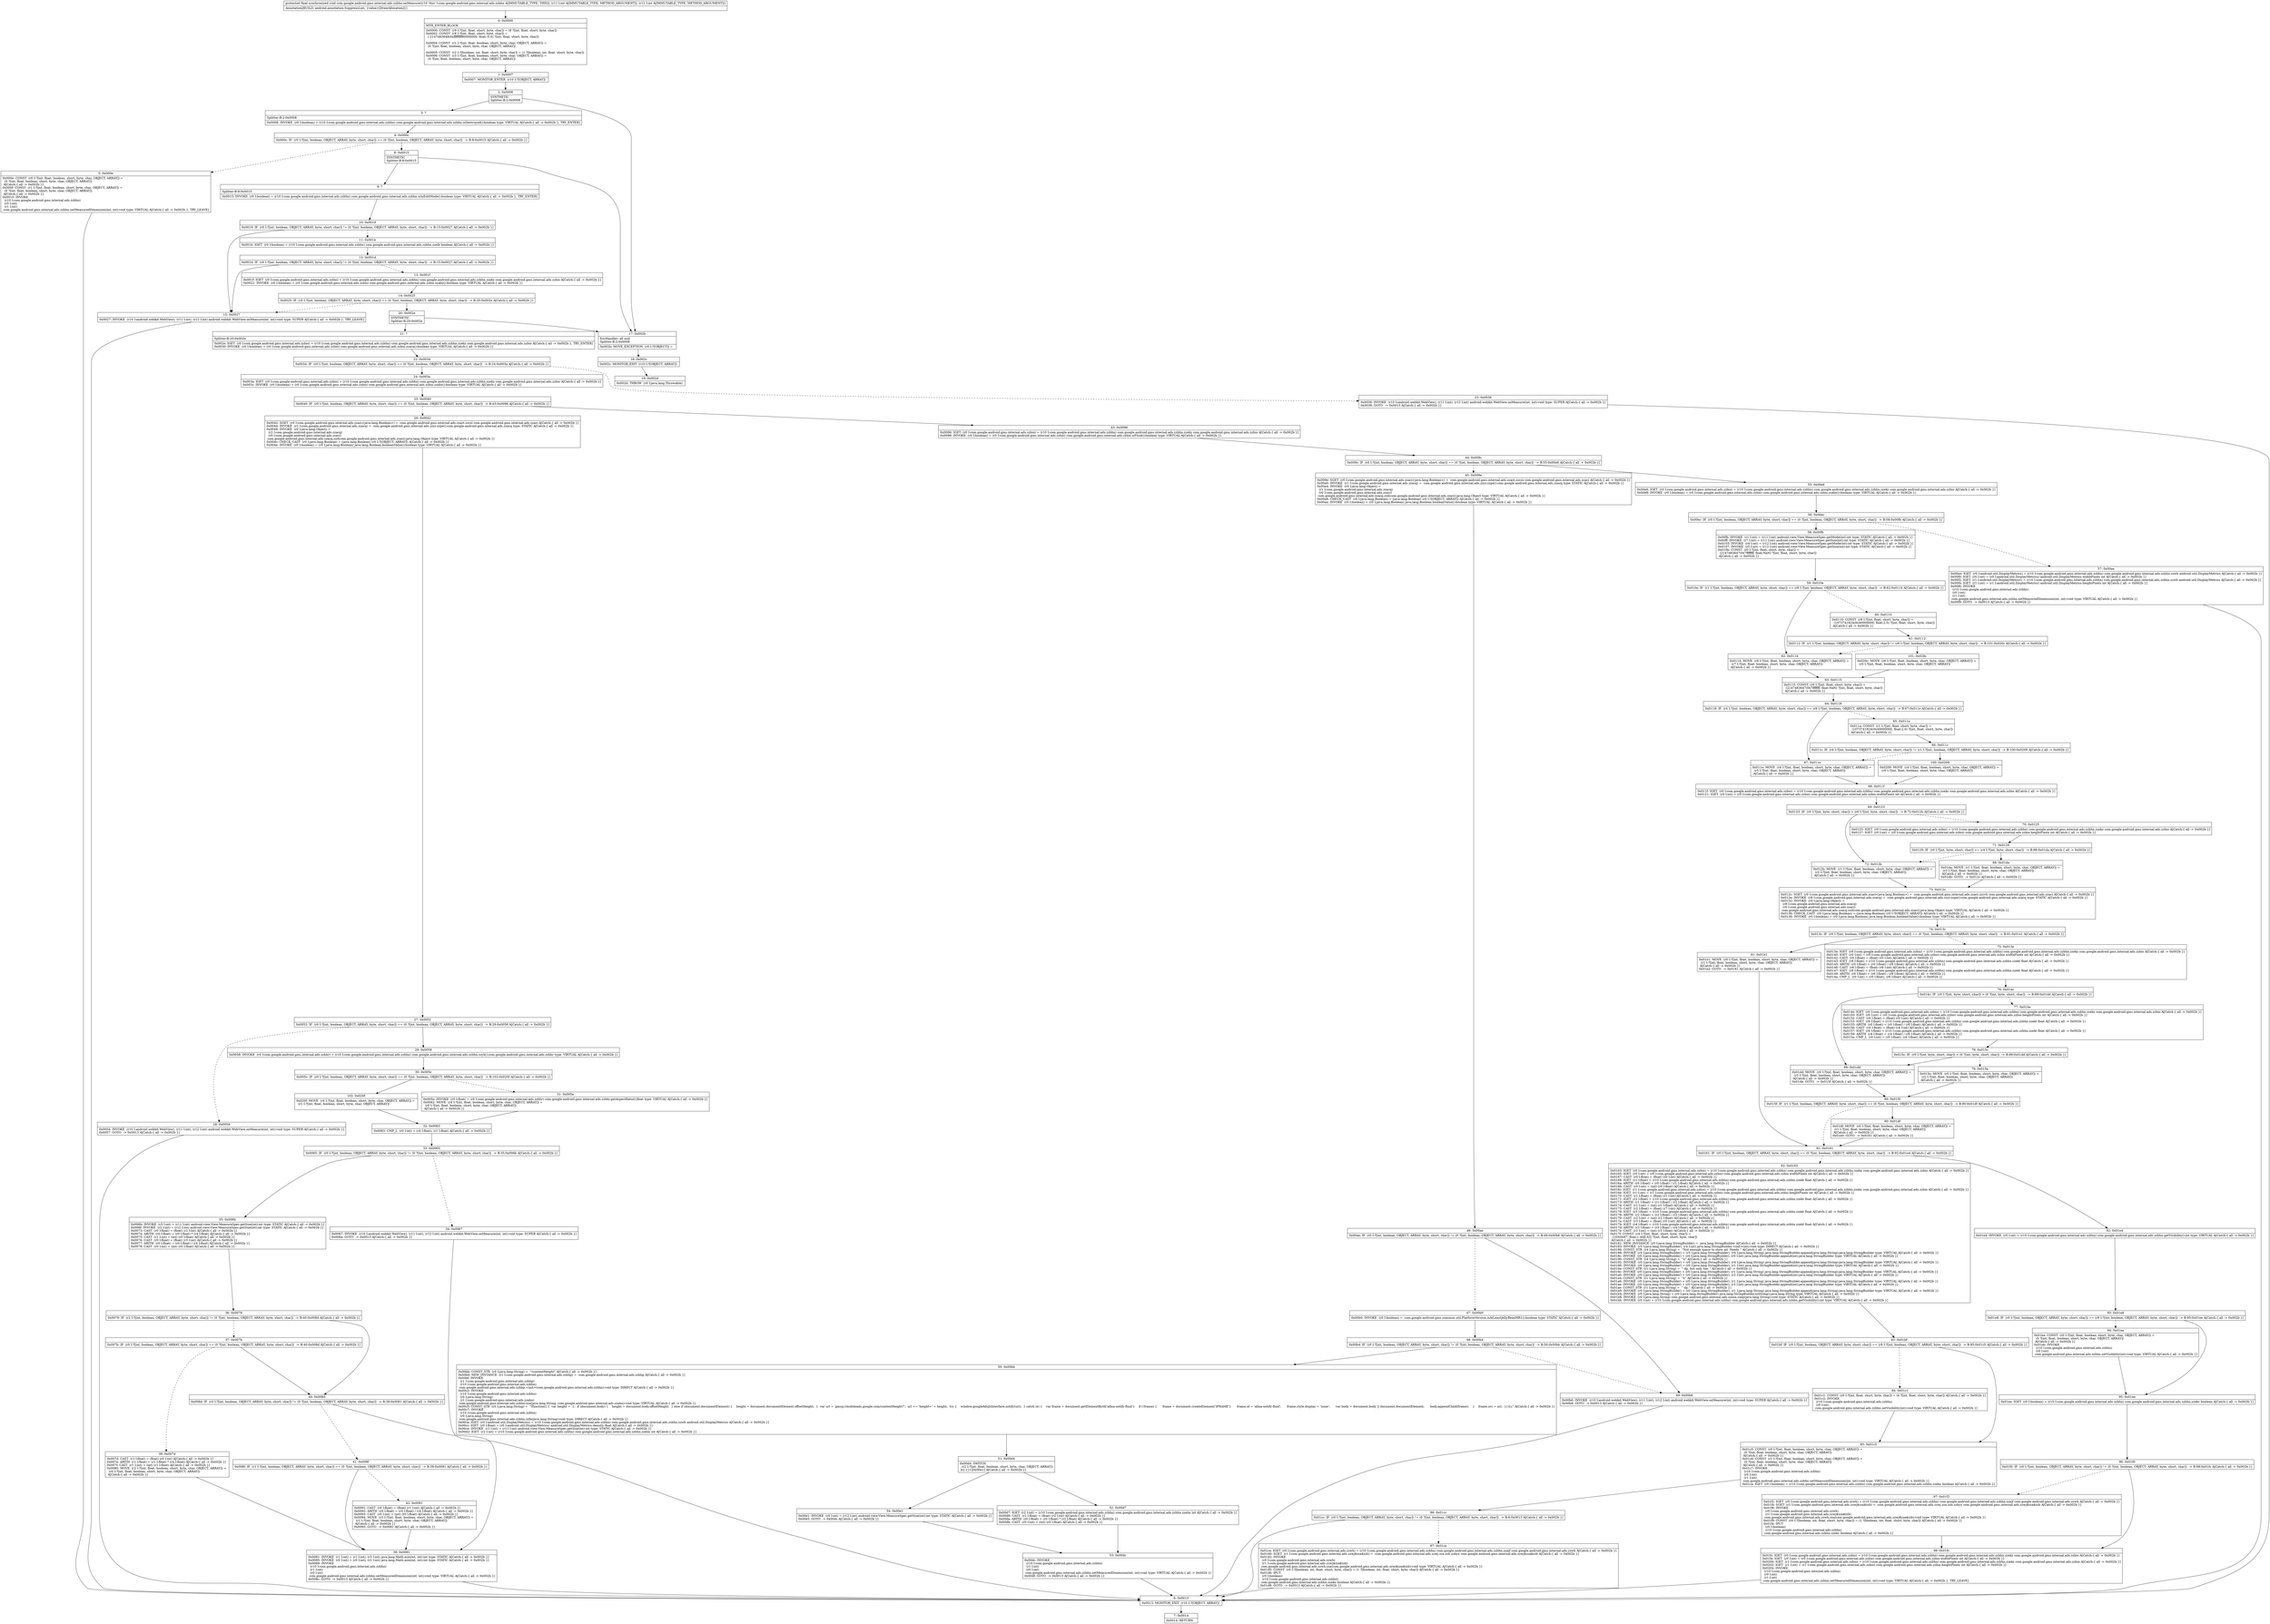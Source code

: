 digraph "CFG forcom.google.android.gms.internal.ads.zzbhn.onMeasure(II)V" {
Node_0 [shape=record,label="{0\:\ 0x0000|MTH_ENTER_BLOCK\l|0x0000: CONST  (r9 I:?[int, float, short, byte, char]) = (8 ?[int, float, short, byte, char]) \l0x0002: CONST  (r8 I:?[int, float, short, byte, char]) = \l  (\-2147483648(0xffffffff80000000, float:\-0.0) ?[int, float, short, byte, char])\l \l0x0004: CONST  (r1 I:?[int, float, boolean, short, byte, char, OBJECT, ARRAY]) = \l  (0 ?[int, float, boolean, short, byte, char, OBJECT, ARRAY])\l \l0x0005: CONST  (r2 I:?[boolean, int, float, short, byte, char]) = (1 ?[boolean, int, float, short, byte, char]) \l0x0006: CONST  (r3 I:?[int, float, boolean, short, byte, char, OBJECT, ARRAY]) = \l  (0 ?[int, float, boolean, short, byte, char, OBJECT, ARRAY])\l \l}"];
Node_1 [shape=record,label="{1\:\ 0x0007|0x0007: MONITOR_ENTER  (r10 I:?[OBJECT, ARRAY]) \l}"];
Node_2 [shape=record,label="{2\:\ 0x0008|SYNTHETIC\lSplitter:B:2:0x0008\l}"];
Node_3 [shape=record,label="{3\:\ ?|Splitter:B:2:0x0008\l|0x0008: INVOKE  (r0 I:boolean) = (r10 I:com.google.android.gms.internal.ads.zzbhn) com.google.android.gms.internal.ads.zzbhn.isDestroyed():boolean type: VIRTUAL A[Catch:\{ all \-\> 0x002b \}, TRY_ENTER]\l}"];
Node_4 [shape=record,label="{4\:\ 0x000c|0x000c: IF  (r0 I:?[int, boolean, OBJECT, ARRAY, byte, short, char]) == (0 ?[int, boolean, OBJECT, ARRAY, byte, short, char])  \-\> B:8:0x0015 A[Catch:\{ all \-\> 0x002b \}]\l}"];
Node_5 [shape=record,label="{5\:\ 0x000e|0x000e: CONST  (r0 I:?[int, float, boolean, short, byte, char, OBJECT, ARRAY]) = \l  (0 ?[int, float, boolean, short, byte, char, OBJECT, ARRAY])\l A[Catch:\{ all \-\> 0x002b \}]\l0x000f: CONST  (r1 I:?[int, float, boolean, short, byte, char, OBJECT, ARRAY]) = \l  (0 ?[int, float, boolean, short, byte, char, OBJECT, ARRAY])\l A[Catch:\{ all \-\> 0x002b \}]\l0x0010: INVOKE  \l  (r10 I:com.google.android.gms.internal.ads.zzbhn)\l  (r0 I:int)\l  (r1 I:int)\l com.google.android.gms.internal.ads.zzbhn.setMeasuredDimension(int, int):void type: VIRTUAL A[Catch:\{ all \-\> 0x002b \}, TRY_LEAVE]\l}"];
Node_6 [shape=record,label="{6\:\ 0x0013|0x0013: MONITOR_EXIT  (r10 I:?[OBJECT, ARRAY]) \l}"];
Node_7 [shape=record,label="{7\:\ 0x0014|0x0014: RETURN   \l}"];
Node_8 [shape=record,label="{8\:\ 0x0015|SYNTHETIC\lSplitter:B:8:0x0015\l}"];
Node_9 [shape=record,label="{9\:\ ?|Splitter:B:8:0x0015\l|0x0015: INVOKE  (r0 I:boolean) = (r10 I:com.google.android.gms.internal.ads.zzbhn) com.google.android.gms.internal.ads.zzbhn.isInEditMode():boolean type: VIRTUAL A[Catch:\{ all \-\> 0x002b \}, TRY_ENTER]\l}"];
Node_10 [shape=record,label="{10\:\ 0x0019|0x0019: IF  (r0 I:?[int, boolean, OBJECT, ARRAY, byte, short, char]) != (0 ?[int, boolean, OBJECT, ARRAY, byte, short, char])  \-\> B:15:0x0027 A[Catch:\{ all \-\> 0x002b \}]\l}"];
Node_11 [shape=record,label="{11\:\ 0x001b|0x001b: IGET  (r0 I:boolean) = (r10 I:com.google.android.gms.internal.ads.zzbhn) com.google.android.gms.internal.ads.zzbhn.zzelb boolean A[Catch:\{ all \-\> 0x002b \}]\l}"];
Node_12 [shape=record,label="{12\:\ 0x001d|0x001d: IF  (r0 I:?[int, boolean, OBJECT, ARRAY, byte, short, char]) != (0 ?[int, boolean, OBJECT, ARRAY, byte, short, char])  \-\> B:15:0x0027 A[Catch:\{ all \-\> 0x002b \}]\l}"];
Node_13 [shape=record,label="{13\:\ 0x001f|0x001f: IGET  (r0 I:com.google.android.gms.internal.ads.zzbio) = (r10 I:com.google.android.gms.internal.ads.zzbhn) com.google.android.gms.internal.ads.zzbhn.zzekz com.google.android.gms.internal.ads.zzbio A[Catch:\{ all \-\> 0x002b \}]\l0x0021: INVOKE  (r0 I:boolean) = (r0 I:com.google.android.gms.internal.ads.zzbio) com.google.android.gms.internal.ads.zzbio.zzaby():boolean type: VIRTUAL A[Catch:\{ all \-\> 0x002b \}]\l}"];
Node_14 [shape=record,label="{14\:\ 0x0025|0x0025: IF  (r0 I:?[int, boolean, OBJECT, ARRAY, byte, short, char]) == (0 ?[int, boolean, OBJECT, ARRAY, byte, short, char])  \-\> B:20:0x002e A[Catch:\{ all \-\> 0x002b \}]\l}"];
Node_15 [shape=record,label="{15\:\ 0x0027|0x0027: INVOKE  (r10 I:android.webkit.WebView), (r11 I:int), (r12 I:int) android.webkit.WebView.onMeasure(int, int):void type: SUPER A[Catch:\{ all \-\> 0x002b \}, TRY_LEAVE]\l}"];
Node_17 [shape=record,label="{17\:\ 0x002b|ExcHandler: all null\lSplitter:B:2:0x0008\l|0x002b: MOVE_EXCEPTION  (r0 I:?[OBJECT]) =  \l}"];
Node_18 [shape=record,label="{18\:\ 0x002c|0x002c: MONITOR_EXIT  (r10 I:?[OBJECT, ARRAY]) \l}"];
Node_19 [shape=record,label="{19\:\ 0x002d|0x002d: THROW  (r0 I:java.lang.Throwable) \l}"];
Node_20 [shape=record,label="{20\:\ 0x002e|SYNTHETIC\lSplitter:B:20:0x002e\l}"];
Node_21 [shape=record,label="{21\:\ ?|Splitter:B:20:0x002e\l|0x002e: IGET  (r0 I:com.google.android.gms.internal.ads.zzbio) = (r10 I:com.google.android.gms.internal.ads.zzbhn) com.google.android.gms.internal.ads.zzbhn.zzekz com.google.android.gms.internal.ads.zzbio A[Catch:\{ all \-\> 0x002b \}, TRY_ENTER]\l0x0030: INVOKE  (r0 I:boolean) = (r0 I:com.google.android.gms.internal.ads.zzbio) com.google.android.gms.internal.ads.zzbio.zzaca():boolean type: VIRTUAL A[Catch:\{ all \-\> 0x002b \}]\l}"];
Node_22 [shape=record,label="{22\:\ 0x0034|0x0034: IF  (r0 I:?[int, boolean, OBJECT, ARRAY, byte, short, char]) == (0 ?[int, boolean, OBJECT, ARRAY, byte, short, char])  \-\> B:24:0x003a A[Catch:\{ all \-\> 0x002b \}]\l}"];
Node_23 [shape=record,label="{23\:\ 0x0036|0x0036: INVOKE  (r10 I:android.webkit.WebView), (r11 I:int), (r12 I:int) android.webkit.WebView.onMeasure(int, int):void type: SUPER A[Catch:\{ all \-\> 0x002b \}]\l0x0039: GOTO  \-\> 0x0013 A[Catch:\{ all \-\> 0x002b \}]\l}"];
Node_24 [shape=record,label="{24\:\ 0x003a|0x003a: IGET  (r0 I:com.google.android.gms.internal.ads.zzbio) = (r10 I:com.google.android.gms.internal.ads.zzbhn) com.google.android.gms.internal.ads.zzbhn.zzekz com.google.android.gms.internal.ads.zzbio A[Catch:\{ all \-\> 0x002b \}]\l0x003c: INVOKE  (r0 I:boolean) = (r0 I:com.google.android.gms.internal.ads.zzbio) com.google.android.gms.internal.ads.zzbio.zzabz():boolean type: VIRTUAL A[Catch:\{ all \-\> 0x002b \}]\l}"];
Node_25 [shape=record,label="{25\:\ 0x0040|0x0040: IF  (r0 I:?[int, boolean, OBJECT, ARRAY, byte, short, char]) == (0 ?[int, boolean, OBJECT, ARRAY, byte, short, char])  \-\> B:43:0x0096 A[Catch:\{ all \-\> 0x002b \}]\l}"];
Node_26 [shape=record,label="{26\:\ 0x0042|0x0042: SGET  (r0 I:com.google.android.gms.internal.ads.zzaci\<java.lang.Boolean\>) =  com.google.android.gms.internal.ads.zzact.zzcsl com.google.android.gms.internal.ads.zzaci A[Catch:\{ all \-\> 0x002b \}]\l0x0044: INVOKE  (r2 I:com.google.android.gms.internal.ads.zzacq) =  com.google.android.gms.internal.ads.zzyr.zzpe():com.google.android.gms.internal.ads.zzacq type: STATIC A[Catch:\{ all \-\> 0x002b \}]\l0x0048: INVOKE  (r0 I:java.lang.Object) = \l  (r2 I:com.google.android.gms.internal.ads.zzacq)\l  (r0 I:com.google.android.gms.internal.ads.zzaci)\l com.google.android.gms.internal.ads.zzacq.zzd(com.google.android.gms.internal.ads.zzaci):java.lang.Object type: VIRTUAL A[Catch:\{ all \-\> 0x002b \}]\l0x004c: CHECK_CAST  (r0 I:java.lang.Boolean) = (java.lang.Boolean) (r0 I:?[OBJECT, ARRAY]) A[Catch:\{ all \-\> 0x002b \}]\l0x004e: INVOKE  (r0 I:boolean) = (r0 I:java.lang.Boolean) java.lang.Boolean.booleanValue():boolean type: VIRTUAL A[Catch:\{ all \-\> 0x002b \}]\l}"];
Node_27 [shape=record,label="{27\:\ 0x0052|0x0052: IF  (r0 I:?[int, boolean, OBJECT, ARRAY, byte, short, char]) == (0 ?[int, boolean, OBJECT, ARRAY, byte, short, char])  \-\> B:29:0x0058 A[Catch:\{ all \-\> 0x002b \}]\l}"];
Node_28 [shape=record,label="{28\:\ 0x0054|0x0054: INVOKE  (r10 I:android.webkit.WebView), (r11 I:int), (r12 I:int) android.webkit.WebView.onMeasure(int, int):void type: SUPER A[Catch:\{ all \-\> 0x002b \}]\l0x0057: GOTO  \-\> 0x0013 A[Catch:\{ all \-\> 0x002b \}]\l}"];
Node_29 [shape=record,label="{29\:\ 0x0058|0x0058: INVOKE  (r0 I:com.google.android.gms.internal.ads.zzbhr) = (r10 I:com.google.android.gms.internal.ads.zzbhn) com.google.android.gms.internal.ads.zzbhn.zzyb():com.google.android.gms.internal.ads.zzbhr type: VIRTUAL A[Catch:\{ all \-\> 0x002b \}]\l}"];
Node_30 [shape=record,label="{30\:\ 0x005c|0x005c: IF  (r0 I:?[int, boolean, OBJECT, ARRAY, byte, short, char]) == (0 ?[int, boolean, OBJECT, ARRAY, byte, short, char])  \-\> B:102:0x020f A[Catch:\{ all \-\> 0x002b \}]\l}"];
Node_31 [shape=record,label="{31\:\ 0x005e|0x005e: INVOKE  (r0 I:float) = (r0 I:com.google.android.gms.internal.ads.zzbhr) com.google.android.gms.internal.ads.zzbhr.getAspectRatio():float type: VIRTUAL A[Catch:\{ all \-\> 0x002b \}]\l0x0062: MOVE  (r4 I:?[int, float, boolean, short, byte, char, OBJECT, ARRAY]) = \l  (r0 I:?[int, float, boolean, short, byte, char, OBJECT, ARRAY])\l A[Catch:\{ all \-\> 0x002b \}]\l}"];
Node_32 [shape=record,label="{32\:\ 0x0063|0x0063: CMP_L  (r0 I:int) = (r4 I:float), (r1 I:float) A[Catch:\{ all \-\> 0x002b \}]\l}"];
Node_33 [shape=record,label="{33\:\ 0x0065|0x0065: IF  (r0 I:?[int, boolean, OBJECT, ARRAY, byte, short, char]) != (0 ?[int, boolean, OBJECT, ARRAY, byte, short, char])  \-\> B:35:0x006b A[Catch:\{ all \-\> 0x002b \}]\l}"];
Node_34 [shape=record,label="{34\:\ 0x0067|0x0067: INVOKE  (r10 I:android.webkit.WebView), (r11 I:int), (r12 I:int) android.webkit.WebView.onMeasure(int, int):void type: SUPER A[Catch:\{ all \-\> 0x002b \}]\l0x006a: GOTO  \-\> 0x0013 A[Catch:\{ all \-\> 0x002b \}]\l}"];
Node_35 [shape=record,label="{35\:\ 0x006b|0x006b: INVOKE  (r3 I:int) = (r11 I:int) android.view.View.MeasureSpec.getSize(int):int type: STATIC A[Catch:\{ all \-\> 0x002b \}]\l0x006f: INVOKE  (r2 I:int) = (r12 I:int) android.view.View.MeasureSpec.getSize(int):int type: STATIC A[Catch:\{ all \-\> 0x002b \}]\l0x0073: CAST  (r0 I:float) = (float) (r2 I:int) A[Catch:\{ all \-\> 0x002b \}]\l0x0074: ARITH  (r0 I:float) = (r0 I:float) * (r4 I:float) A[Catch:\{ all \-\> 0x002b \}]\l0x0075: CAST  (r1 I:int) = (int) (r0 I:float) A[Catch:\{ all \-\> 0x002b \}]\l0x0076: CAST  (r0 I:float) = (float) (r3 I:int) A[Catch:\{ all \-\> 0x002b \}]\l0x0077: ARITH  (r0 I:float) = (r0 I:float) \/ (r4 I:float) A[Catch:\{ all \-\> 0x002b \}]\l0x0078: CAST  (r0 I:int) = (int) (r0 I:float) A[Catch:\{ all \-\> 0x002b \}]\l}"];
Node_36 [shape=record,label="{36\:\ 0x0079|0x0079: IF  (r2 I:?[int, boolean, OBJECT, ARRAY, byte, short, char]) != (0 ?[int, boolean, OBJECT, ARRAY, byte, short, char])  \-\> B:40:0x008d A[Catch:\{ all \-\> 0x002b \}]\l}"];
Node_37 [shape=record,label="{37\:\ 0x007b|0x007b: IF  (r0 I:?[int, boolean, OBJECT, ARRAY, byte, short, char]) == (0 ?[int, boolean, OBJECT, ARRAY, byte, short, char])  \-\> B:40:0x008d A[Catch:\{ all \-\> 0x002b \}]\l}"];
Node_38 [shape=record,label="{38\:\ 0x007d|0x007d: CAST  (r1 I:float) = (float) (r0 I:int) A[Catch:\{ all \-\> 0x002b \}]\l0x007e: ARITH  (r1 I:float) = (r1 I:float) * (r4 I:float) A[Catch:\{ all \-\> 0x002b \}]\l0x007f: CAST  (r1 I:int) = (int) (r1 I:float) A[Catch:\{ all \-\> 0x002b \}]\l0x0080: MOVE  (r2 I:?[int, float, boolean, short, byte, char, OBJECT, ARRAY]) = \l  (r0 I:?[int, float, boolean, short, byte, char, OBJECT, ARRAY])\l A[Catch:\{ all \-\> 0x002b \}]\l}"];
Node_39 [shape=record,label="{39\:\ 0x0081|0x0081: INVOKE  (r1 I:int) = (r1 I:int), (r3 I:int) java.lang.Math.min(int, int):int type: STATIC A[Catch:\{ all \-\> 0x002b \}]\l0x0085: INVOKE  (r0 I:int) = (r0 I:int), (r2 I:int) java.lang.Math.min(int, int):int type: STATIC A[Catch:\{ all \-\> 0x002b \}]\l0x0089: INVOKE  \l  (r10 I:com.google.android.gms.internal.ads.zzbhn)\l  (r1 I:int)\l  (r0 I:int)\l com.google.android.gms.internal.ads.zzbhn.setMeasuredDimension(int, int):void type: VIRTUAL A[Catch:\{ all \-\> 0x002b \}]\l0x008c: GOTO  \-\> 0x0013 A[Catch:\{ all \-\> 0x002b \}]\l}"];
Node_40 [shape=record,label="{40\:\ 0x008d|0x008d: IF  (r3 I:?[int, boolean, OBJECT, ARRAY, byte, short, char]) != (0 ?[int, boolean, OBJECT, ARRAY, byte, short, char])  \-\> B:39:0x0081 A[Catch:\{ all \-\> 0x002b \}]\l}"];
Node_41 [shape=record,label="{41\:\ 0x008f|0x008f: IF  (r1 I:?[int, boolean, OBJECT, ARRAY, byte, short, char]) == (0 ?[int, boolean, OBJECT, ARRAY, byte, short, char])  \-\> B:39:0x0081 A[Catch:\{ all \-\> 0x002b \}]\l}"];
Node_42 [shape=record,label="{42\:\ 0x0091|0x0091: CAST  (r0 I:float) = (float) (r1 I:int) A[Catch:\{ all \-\> 0x002b \}]\l0x0092: ARITH  (r0 I:float) = (r0 I:float) \/ (r4 I:float) A[Catch:\{ all \-\> 0x002b \}]\l0x0093: CAST  (r0 I:int) = (int) (r0 I:float) A[Catch:\{ all \-\> 0x002b \}]\l0x0094: MOVE  (r3 I:?[int, float, boolean, short, byte, char, OBJECT, ARRAY]) = \l  (r1 I:?[int, float, boolean, short, byte, char, OBJECT, ARRAY])\l A[Catch:\{ all \-\> 0x002b \}]\l0x0095: GOTO  \-\> 0x0081 A[Catch:\{ all \-\> 0x002b \}]\l}"];
Node_43 [shape=record,label="{43\:\ 0x0096|0x0096: IGET  (r0 I:com.google.android.gms.internal.ads.zzbio) = (r10 I:com.google.android.gms.internal.ads.zzbhn) com.google.android.gms.internal.ads.zzbhn.zzekz com.google.android.gms.internal.ads.zzbio A[Catch:\{ all \-\> 0x002b \}]\l0x0098: INVOKE  (r0 I:boolean) = (r0 I:com.google.android.gms.internal.ads.zzbio) com.google.android.gms.internal.ads.zzbio.isFluid():boolean type: VIRTUAL A[Catch:\{ all \-\> 0x002b \}]\l}"];
Node_44 [shape=record,label="{44\:\ 0x009c|0x009c: IF  (r0 I:?[int, boolean, OBJECT, ARRAY, byte, short, char]) == (0 ?[int, boolean, OBJECT, ARRAY, byte, short, char])  \-\> B:55:0x00e6 A[Catch:\{ all \-\> 0x002b \}]\l}"];
Node_45 [shape=record,label="{45\:\ 0x009e|0x009e: SGET  (r0 I:com.google.android.gms.internal.ads.zzaci\<java.lang.Boolean\>) =  com.google.android.gms.internal.ads.zzact.zzcso com.google.android.gms.internal.ads.zzaci A[Catch:\{ all \-\> 0x002b \}]\l0x00a0: INVOKE  (r1 I:com.google.android.gms.internal.ads.zzacq) =  com.google.android.gms.internal.ads.zzyr.zzpe():com.google.android.gms.internal.ads.zzacq type: STATIC A[Catch:\{ all \-\> 0x002b \}]\l0x00a4: INVOKE  (r0 I:java.lang.Object) = \l  (r1 I:com.google.android.gms.internal.ads.zzacq)\l  (r0 I:com.google.android.gms.internal.ads.zzaci)\l com.google.android.gms.internal.ads.zzacq.zzd(com.google.android.gms.internal.ads.zzaci):java.lang.Object type: VIRTUAL A[Catch:\{ all \-\> 0x002b \}]\l0x00a8: CHECK_CAST  (r0 I:java.lang.Boolean) = (java.lang.Boolean) (r0 I:?[OBJECT, ARRAY]) A[Catch:\{ all \-\> 0x002b \}]\l0x00aa: INVOKE  (r0 I:boolean) = (r0 I:java.lang.Boolean) java.lang.Boolean.booleanValue():boolean type: VIRTUAL A[Catch:\{ all \-\> 0x002b \}]\l}"];
Node_46 [shape=record,label="{46\:\ 0x00ae|0x00ae: IF  (r0 I:?[int, boolean, OBJECT, ARRAY, byte, short, char]) != (0 ?[int, boolean, OBJECT, ARRAY, byte, short, char])  \-\> B:49:0x00b6 A[Catch:\{ all \-\> 0x002b \}]\l}"];
Node_47 [shape=record,label="{47\:\ 0x00b0|0x00b0: INVOKE  (r0 I:boolean) =  com.google.android.gms.common.util.PlatformVersion.isAtLeastJellyBeanMR1():boolean type: STATIC A[Catch:\{ all \-\> 0x002b \}]\l}"];
Node_48 [shape=record,label="{48\:\ 0x00b4|0x00b4: IF  (r0 I:?[int, boolean, OBJECT, ARRAY, byte, short, char]) != (0 ?[int, boolean, OBJECT, ARRAY, byte, short, char])  \-\> B:50:0x00bb A[Catch:\{ all \-\> 0x002b \}]\l}"];
Node_49 [shape=record,label="{49\:\ 0x00b6|0x00b6: INVOKE  (r10 I:android.webkit.WebView), (r11 I:int), (r12 I:int) android.webkit.WebView.onMeasure(int, int):void type: SUPER A[Catch:\{ all \-\> 0x002b \}]\l0x00b9: GOTO  \-\> 0x0013 A[Catch:\{ all \-\> 0x002b \}]\l}"];
Node_50 [shape=record,label="{50\:\ 0x00bb|0x00bb: CONST_STR  (r0 I:java.lang.String) =  \"\/contentHeight\" A[Catch:\{ all \-\> 0x002b \}]\l0x00bd: NEW_INSTANCE  (r1 I:com.google.android.gms.internal.ads.zzbhp) =  com.google.android.gms.internal.ads.zzbhp A[Catch:\{ all \-\> 0x002b \}]\l0x00bf: INVOKE  \l  (r1 I:com.google.android.gms.internal.ads.zzbhp)\l  (r10 I:com.google.android.gms.internal.ads.zzbhn)\l com.google.android.gms.internal.ads.zzbhp.\<init\>(com.google.android.gms.internal.ads.zzbhn):void type: DIRECT A[Catch:\{ all \-\> 0x002b \}]\l0x00c2: INVOKE  \l  (r10 I:com.google.android.gms.internal.ads.zzbhn)\l  (r0 I:java.lang.String)\l  (r1 I:com.google.android.gms.internal.ads.zzahn)\l com.google.android.gms.internal.ads.zzbhn.zza(java.lang.String, com.google.android.gms.internal.ads.zzahn):void type: VIRTUAL A[Catch:\{ all \-\> 0x002b \}]\l0x00c5: CONST_STR  (r0 I:java.lang.String) =  \"(function() \{  var height = \-1;  if (document.body) \{    height = document.body.offsetHeight;  \} else if (document.documentElement) \{    height = document.documentElement.offsetHeight;  \}  var url = 'gmsg:\/\/mobileads.google.com\/contentHeight?';  url += 'height=' + height;  try \{    window.googleAdsJsInterface.notify(url);  \} catch (e) \{    var frame = document.getElementById('afma\-notify\-fluid');    if (!frame) \{      frame = document.createElement('IFRAME');      frame.id = 'afma\-notify\-fluid';      frame.style.display = 'none';      var body = document.body \|\| document.documentElement;      body.appendChild(frame);    \}    frame.src = url;  \}\})();\" A[Catch:\{ all \-\> 0x002b \}]\l0x00c7: INVOKE  \l  (r10 I:com.google.android.gms.internal.ads.zzbhn)\l  (r0 I:java.lang.String)\l com.google.android.gms.internal.ads.zzbhn.zzfe(java.lang.String):void type: DIRECT A[Catch:\{ all \-\> 0x002b \}]\l0x00ca: IGET  (r0 I:android.util.DisplayMetrics) = (r10 I:com.google.android.gms.internal.ads.zzbhn) com.google.android.gms.internal.ads.zzbhn.zzwb android.util.DisplayMetrics A[Catch:\{ all \-\> 0x002b \}]\l0x00cc: IGET  (r0 I:float) = (r0 I:android.util.DisplayMetrics) android.util.DisplayMetrics.density float A[Catch:\{ all \-\> 0x002b \}]\l0x00ce: INVOKE  (r1 I:int) = (r11 I:int) android.view.View.MeasureSpec.getSize(int):int type: STATIC A[Catch:\{ all \-\> 0x002b \}]\l0x00d2: IGET  (r2 I:int) = (r10 I:com.google.android.gms.internal.ads.zzbhn) com.google.android.gms.internal.ads.zzbhn.zzelm int A[Catch:\{ all \-\> 0x002b \}]\l}"];
Node_51 [shape=record,label="{51\:\ 0x00d4|0x00d4: SWITCH  \l  (r2 I:?[int, float, boolean, short, byte, char, OBJECT, ARRAY])\l k:[\-1] t:[0x00e1] A[Catch:\{ all \-\> 0x002b \}]\l}"];
Node_52 [shape=record,label="{52\:\ 0x00d7|0x00d7: IGET  (r2 I:int) = (r10 I:com.google.android.gms.internal.ads.zzbhn) com.google.android.gms.internal.ads.zzbhn.zzelm int A[Catch:\{ all \-\> 0x002b \}]\l0x00d9: CAST  (r2 I:float) = (float) (r2 I:int) A[Catch:\{ all \-\> 0x002b \}]\l0x00da: ARITH  (r0 I:float) = (r0 I:float) * (r2 I:float) A[Catch:\{ all \-\> 0x002b \}]\l0x00db: CAST  (r0 I:int) = (int) (r0 I:float) A[Catch:\{ all \-\> 0x002b \}]\l}"];
Node_53 [shape=record,label="{53\:\ 0x00dc|0x00dc: INVOKE  \l  (r10 I:com.google.android.gms.internal.ads.zzbhn)\l  (r1 I:int)\l  (r0 I:int)\l com.google.android.gms.internal.ads.zzbhn.setMeasuredDimension(int, int):void type: VIRTUAL A[Catch:\{ all \-\> 0x002b \}]\l0x00df: GOTO  \-\> 0x0013 A[Catch:\{ all \-\> 0x002b \}]\l}"];
Node_54 [shape=record,label="{54\:\ 0x00e1|0x00e1: INVOKE  (r0 I:int) = (r12 I:int) android.view.View.MeasureSpec.getSize(int):int type: STATIC A[Catch:\{ all \-\> 0x002b \}]\l0x00e5: GOTO  \-\> 0x00dc A[Catch:\{ all \-\> 0x002b \}]\l}"];
Node_55 [shape=record,label="{55\:\ 0x00e6|0x00e6: IGET  (r0 I:com.google.android.gms.internal.ads.zzbio) = (r10 I:com.google.android.gms.internal.ads.zzbhn) com.google.android.gms.internal.ads.zzbhn.zzekz com.google.android.gms.internal.ads.zzbio A[Catch:\{ all \-\> 0x002b \}]\l0x00e8: INVOKE  (r0 I:boolean) = (r0 I:com.google.android.gms.internal.ads.zzbio) com.google.android.gms.internal.ads.zzbio.zzabx():boolean type: VIRTUAL A[Catch:\{ all \-\> 0x002b \}]\l}"];
Node_56 [shape=record,label="{56\:\ 0x00ec|0x00ec: IF  (r0 I:?[int, boolean, OBJECT, ARRAY, byte, short, char]) == (0 ?[int, boolean, OBJECT, ARRAY, byte, short, char])  \-\> B:58:0x00fb A[Catch:\{ all \-\> 0x002b \}]\l}"];
Node_57 [shape=record,label="{57\:\ 0x00ee|0x00ee: IGET  (r0 I:android.util.DisplayMetrics) = (r10 I:com.google.android.gms.internal.ads.zzbhn) com.google.android.gms.internal.ads.zzbhn.zzwb android.util.DisplayMetrics A[Catch:\{ all \-\> 0x002b \}]\l0x00f0: IGET  (r0 I:int) = (r0 I:android.util.DisplayMetrics) android.util.DisplayMetrics.widthPixels int A[Catch:\{ all \-\> 0x002b \}]\l0x00f2: IGET  (r1 I:android.util.DisplayMetrics) = (r10 I:com.google.android.gms.internal.ads.zzbhn) com.google.android.gms.internal.ads.zzbhn.zzwb android.util.DisplayMetrics A[Catch:\{ all \-\> 0x002b \}]\l0x00f4: IGET  (r1 I:int) = (r1 I:android.util.DisplayMetrics) android.util.DisplayMetrics.heightPixels int A[Catch:\{ all \-\> 0x002b \}]\l0x00f6: INVOKE  \l  (r10 I:com.google.android.gms.internal.ads.zzbhn)\l  (r0 I:int)\l  (r1 I:int)\l com.google.android.gms.internal.ads.zzbhn.setMeasuredDimension(int, int):void type: VIRTUAL A[Catch:\{ all \-\> 0x002b \}]\l0x00f9: GOTO  \-\> 0x0013 A[Catch:\{ all \-\> 0x002b \}]\l}"];
Node_58 [shape=record,label="{58\:\ 0x00fb|0x00fb: INVOKE  (r1 I:int) = (r11 I:int) android.view.View.MeasureSpec.getMode(int):int type: STATIC A[Catch:\{ all \-\> 0x002b \}]\l0x00ff: INVOKE  (r7 I:int) = (r11 I:int) android.view.View.MeasureSpec.getSize(int):int type: STATIC A[Catch:\{ all \-\> 0x002b \}]\l0x0103: INVOKE  (r4 I:int) = (r12 I:int) android.view.View.MeasureSpec.getMode(int):int type: STATIC A[Catch:\{ all \-\> 0x002b \}]\l0x0107: INVOKE  (r5 I:int) = (r12 I:int) android.view.View.MeasureSpec.getSize(int):int type: STATIC A[Catch:\{ all \-\> 0x002b \}]\l0x010b: CONST  (r0 I:?[int, float, short, byte, char]) = \l  (2147483647(0x7fffffff, float:NaN) ?[int, float, short, byte, char])\l A[Catch:\{ all \-\> 0x002b \}]\l}"];
Node_59 [shape=record,label="{59\:\ 0x010e|0x010e: IF  (r1 I:?[int, boolean, OBJECT, ARRAY, byte, short, char]) == (r8 I:?[int, boolean, OBJECT, ARRAY, byte, short, char])  \-\> B:62:0x0114 A[Catch:\{ all \-\> 0x002b \}]\l}"];
Node_60 [shape=record,label="{60\:\ 0x0110|0x0110: CONST  (r6 I:?[int, float, short, byte, char]) = \l  (1073741824(0x40000000, float:2.0) ?[int, float, short, byte, char])\l A[Catch:\{ all \-\> 0x002b \}]\l}"];
Node_61 [shape=record,label="{61\:\ 0x0112|0x0112: IF  (r1 I:?[int, boolean, OBJECT, ARRAY, byte, short, char]) != (r6 I:?[int, boolean, OBJECT, ARRAY, byte, short, char])  \-\> B:101:0x020c A[Catch:\{ all \-\> 0x002b \}]\l}"];
Node_62 [shape=record,label="{62\:\ 0x0114|0x0114: MOVE  (r6 I:?[int, float, boolean, short, byte, char, OBJECT, ARRAY]) = \l  (r7 I:?[int, float, boolean, short, byte, char, OBJECT, ARRAY])\l A[Catch:\{ all \-\> 0x002b \}]\l}"];
Node_63 [shape=record,label="{63\:\ 0x0115|0x0115: CONST  (r0 I:?[int, float, short, byte, char]) = \l  (2147483647(0x7fffffff, float:NaN) ?[int, float, short, byte, char])\l A[Catch:\{ all \-\> 0x002b \}]\l}"];
Node_64 [shape=record,label="{64\:\ 0x0118|0x0118: IF  (r4 I:?[int, boolean, OBJECT, ARRAY, byte, short, char]) == (r8 I:?[int, boolean, OBJECT, ARRAY, byte, short, char])  \-\> B:67:0x011e A[Catch:\{ all \-\> 0x002b \}]\l}"];
Node_65 [shape=record,label="{65\:\ 0x011a|0x011a: CONST  (r1 I:?[int, float, short, byte, char]) = \l  (1073741824(0x40000000, float:2.0) ?[int, float, short, byte, char])\l A[Catch:\{ all \-\> 0x002b \}]\l}"];
Node_66 [shape=record,label="{66\:\ 0x011c|0x011c: IF  (r4 I:?[int, boolean, OBJECT, ARRAY, byte, short, char]) != (r1 I:?[int, boolean, OBJECT, ARRAY, byte, short, char])  \-\> B:100:0x0209 A[Catch:\{ all \-\> 0x002b \}]\l}"];
Node_67 [shape=record,label="{67\:\ 0x011e|0x011e: MOVE  (r4 I:?[int, float, boolean, short, byte, char, OBJECT, ARRAY]) = \l  (r5 I:?[int, float, boolean, short, byte, char, OBJECT, ARRAY])\l A[Catch:\{ all \-\> 0x002b \}]\l}"];
Node_68 [shape=record,label="{68\:\ 0x011f|0x011f: IGET  (r0 I:com.google.android.gms.internal.ads.zzbio) = (r10 I:com.google.android.gms.internal.ads.zzbhn) com.google.android.gms.internal.ads.zzbhn.zzekz com.google.android.gms.internal.ads.zzbio A[Catch:\{ all \-\> 0x002b \}]\l0x0121: IGET  (r0 I:int) = (r0 I:com.google.android.gms.internal.ads.zzbio) com.google.android.gms.internal.ads.zzbio.widthPixels int A[Catch:\{ all \-\> 0x002b \}]\l}"];
Node_69 [shape=record,label="{69\:\ 0x0123|0x0123: IF  (r0 I:?[int, byte, short, char]) \> (r6 I:?[int, byte, short, char])  \-\> B:72:0x012b A[Catch:\{ all \-\> 0x002b \}]\l}"];
Node_70 [shape=record,label="{70\:\ 0x0125|0x0125: IGET  (r0 I:com.google.android.gms.internal.ads.zzbio) = (r10 I:com.google.android.gms.internal.ads.zzbhn) com.google.android.gms.internal.ads.zzbhn.zzekz com.google.android.gms.internal.ads.zzbio A[Catch:\{ all \-\> 0x002b \}]\l0x0127: IGET  (r0 I:int) = (r0 I:com.google.android.gms.internal.ads.zzbio) com.google.android.gms.internal.ads.zzbio.heightPixels int A[Catch:\{ all \-\> 0x002b \}]\l}"];
Node_71 [shape=record,label="{71\:\ 0x0129|0x0129: IF  (r0 I:?[int, byte, short, char]) \<= (r4 I:?[int, byte, short, char])  \-\> B:88:0x01da A[Catch:\{ all \-\> 0x002b \}]\l}"];
Node_72 [shape=record,label="{72\:\ 0x012b|0x012b: MOVE  (r1 I:?[int, float, boolean, short, byte, char, OBJECT, ARRAY]) = \l  (r2 I:?[int, float, boolean, short, byte, char, OBJECT, ARRAY])\l A[Catch:\{ all \-\> 0x002b \}]\l}"];
Node_73 [shape=record,label="{73\:\ 0x012c|0x012c: SGET  (r0 I:com.google.android.gms.internal.ads.zzaci\<java.lang.Boolean\>) =  com.google.android.gms.internal.ads.zzact.zzcvh com.google.android.gms.internal.ads.zzaci A[Catch:\{ all \-\> 0x002b \}]\l0x012e: INVOKE  (r8 I:com.google.android.gms.internal.ads.zzacq) =  com.google.android.gms.internal.ads.zzyr.zzpe():com.google.android.gms.internal.ads.zzacq type: STATIC A[Catch:\{ all \-\> 0x002b \}]\l0x0132: INVOKE  (r0 I:java.lang.Object) = \l  (r8 I:com.google.android.gms.internal.ads.zzacq)\l  (r0 I:com.google.android.gms.internal.ads.zzaci)\l com.google.android.gms.internal.ads.zzacq.zzd(com.google.android.gms.internal.ads.zzaci):java.lang.Object type: VIRTUAL A[Catch:\{ all \-\> 0x002b \}]\l0x0136: CHECK_CAST  (r0 I:java.lang.Boolean) = (java.lang.Boolean) (r0 I:?[OBJECT, ARRAY]) A[Catch:\{ all \-\> 0x002b \}]\l0x0138: INVOKE  (r0 I:boolean) = (r0 I:java.lang.Boolean) java.lang.Boolean.booleanValue():boolean type: VIRTUAL A[Catch:\{ all \-\> 0x002b \}]\l}"];
Node_74 [shape=record,label="{74\:\ 0x013c|0x013c: IF  (r0 I:?[int, boolean, OBJECT, ARRAY, byte, short, char]) == (0 ?[int, boolean, OBJECT, ARRAY, byte, short, char])  \-\> B:91:0x01e1 A[Catch:\{ all \-\> 0x002b \}]\l}"];
Node_75 [shape=record,label="{75\:\ 0x013e|0x013e: IGET  (r0 I:com.google.android.gms.internal.ads.zzbio) = (r10 I:com.google.android.gms.internal.ads.zzbhn) com.google.android.gms.internal.ads.zzbhn.zzekz com.google.android.gms.internal.ads.zzbio A[Catch:\{ all \-\> 0x002b \}]\l0x0140: IGET  (r0 I:int) = (r0 I:com.google.android.gms.internal.ads.zzbio) com.google.android.gms.internal.ads.zzbio.widthPixels int A[Catch:\{ all \-\> 0x002b \}]\l0x0142: CAST  (r0 I:float) = (float) (r0 I:int) A[Catch:\{ all \-\> 0x002b \}]\l0x0143: IGET  (r8 I:float) = (r10 I:com.google.android.gms.internal.ads.zzbhn) com.google.android.gms.internal.ads.zzbhn.zzekt float A[Catch:\{ all \-\> 0x002b \}]\l0x0145: ARITH  (r0 I:float) = (r0 I:float) \/ (r8 I:float) A[Catch:\{ all \-\> 0x002b \}]\l0x0146: CAST  (r6 I:float) = (float) (r6 I:int) A[Catch:\{ all \-\> 0x002b \}]\l0x0147: IGET  (r8 I:float) = (r10 I:com.google.android.gms.internal.ads.zzbhn) com.google.android.gms.internal.ads.zzbhn.zzekt float A[Catch:\{ all \-\> 0x002b \}]\l0x0149: ARITH  (r6 I:float) = (r6 I:float) \/ (r8 I:float) A[Catch:\{ all \-\> 0x002b \}]\l0x014a: CMP_L  (r0 I:int) = (r0 I:float), (r6 I:float) A[Catch:\{ all \-\> 0x002b \}]\l}"];
Node_76 [shape=record,label="{76\:\ 0x014c|0x014c: IF  (r0 I:?[int, byte, short, char]) \> (0 ?[int, byte, short, char])  \-\> B:89:0x01dd A[Catch:\{ all \-\> 0x002b \}]\l}"];
Node_77 [shape=record,label="{77\:\ 0x014e|0x014e: IGET  (r0 I:com.google.android.gms.internal.ads.zzbio) = (r10 I:com.google.android.gms.internal.ads.zzbhn) com.google.android.gms.internal.ads.zzbhn.zzekz com.google.android.gms.internal.ads.zzbio A[Catch:\{ all \-\> 0x002b \}]\l0x0150: IGET  (r0 I:int) = (r0 I:com.google.android.gms.internal.ads.zzbio) com.google.android.gms.internal.ads.zzbio.heightPixels int A[Catch:\{ all \-\> 0x002b \}]\l0x0152: CAST  (r0 I:float) = (float) (r0 I:int) A[Catch:\{ all \-\> 0x002b \}]\l0x0153: IGET  (r6 I:float) = (r10 I:com.google.android.gms.internal.ads.zzbhn) com.google.android.gms.internal.ads.zzbhn.zzekt float A[Catch:\{ all \-\> 0x002b \}]\l0x0155: ARITH  (r0 I:float) = (r0 I:float) \/ (r6 I:float) A[Catch:\{ all \-\> 0x002b \}]\l0x0156: CAST  (r4 I:float) = (float) (r4 I:int) A[Catch:\{ all \-\> 0x002b \}]\l0x0157: IGET  (r6 I:float) = (r10 I:com.google.android.gms.internal.ads.zzbhn) com.google.android.gms.internal.ads.zzbhn.zzekt float A[Catch:\{ all \-\> 0x002b \}]\l0x0159: ARITH  (r4 I:float) = (r4 I:float) \/ (r6 I:float) A[Catch:\{ all \-\> 0x002b \}]\l0x015a: CMP_L  (r0 I:int) = (r0 I:float), (r4 I:float) A[Catch:\{ all \-\> 0x002b \}]\l}"];
Node_78 [shape=record,label="{78\:\ 0x015c|0x015c: IF  (r0 I:?[int, byte, short, char]) \> (0 ?[int, byte, short, char])  \-\> B:89:0x01dd A[Catch:\{ all \-\> 0x002b \}]\l}"];
Node_79 [shape=record,label="{79\:\ 0x015e|0x015e: MOVE  (r0 I:?[int, float, boolean, short, byte, char, OBJECT, ARRAY]) = \l  (r2 I:?[int, float, boolean, short, byte, char, OBJECT, ARRAY])\l A[Catch:\{ all \-\> 0x002b \}]\l}"];
Node_80 [shape=record,label="{80\:\ 0x015f|0x015f: IF  (r1 I:?[int, boolean, OBJECT, ARRAY, byte, short, char]) == (0 ?[int, boolean, OBJECT, ARRAY, byte, short, char])  \-\> B:90:0x01df A[Catch:\{ all \-\> 0x002b \}]\l}"];
Node_81 [shape=record,label="{81\:\ 0x0161|0x0161: IF  (r0 I:?[int, boolean, OBJECT, ARRAY, byte, short, char]) == (0 ?[int, boolean, OBJECT, ARRAY, byte, short, char])  \-\> B:92:0x01e4 A[Catch:\{ all \-\> 0x002b \}]\l}"];
Node_82 [shape=record,label="{82\:\ 0x0163|0x0163: IGET  (r0 I:com.google.android.gms.internal.ads.zzbio) = (r10 I:com.google.android.gms.internal.ads.zzbhn) com.google.android.gms.internal.ads.zzbhn.zzekz com.google.android.gms.internal.ads.zzbio A[Catch:\{ all \-\> 0x002b \}]\l0x0165: IGET  (r0 I:int) = (r0 I:com.google.android.gms.internal.ads.zzbio) com.google.android.gms.internal.ads.zzbio.widthPixels int A[Catch:\{ all \-\> 0x002b \}]\l0x0167: CAST  (r0 I:float) = (float) (r0 I:int) A[Catch:\{ all \-\> 0x002b \}]\l0x0168: IGET  (r1 I:float) = (r10 I:com.google.android.gms.internal.ads.zzbhn) com.google.android.gms.internal.ads.zzbhn.zzekt float A[Catch:\{ all \-\> 0x002b \}]\l0x016a: ARITH  (r0 I:float) = (r0 I:float) \/ (r1 I:float) A[Catch:\{ all \-\> 0x002b \}]\l0x016b: CAST  (r0 I:int) = (int) (r0 I:float) A[Catch:\{ all \-\> 0x002b \}]\l0x016c: IGET  (r1 I:com.google.android.gms.internal.ads.zzbio) = (r10 I:com.google.android.gms.internal.ads.zzbhn) com.google.android.gms.internal.ads.zzbhn.zzekz com.google.android.gms.internal.ads.zzbio A[Catch:\{ all \-\> 0x002b \}]\l0x016e: IGET  (r1 I:int) = (r1 I:com.google.android.gms.internal.ads.zzbio) com.google.android.gms.internal.ads.zzbio.heightPixels int A[Catch:\{ all \-\> 0x002b \}]\l0x0170: CAST  (r1 I:float) = (float) (r1 I:int) A[Catch:\{ all \-\> 0x002b \}]\l0x0171: IGET  (r2 I:float) = (r10 I:com.google.android.gms.internal.ads.zzbhn) com.google.android.gms.internal.ads.zzbhn.zzekt float A[Catch:\{ all \-\> 0x002b \}]\l0x0173: ARITH  (r1 I:float) = (r1 I:float) \/ (r2 I:float) A[Catch:\{ all \-\> 0x002b \}]\l0x0174: CAST  (r1 I:int) = (int) (r1 I:float) A[Catch:\{ all \-\> 0x002b \}]\l0x0175: CAST  (r2 I:float) = (float) (r7 I:int) A[Catch:\{ all \-\> 0x002b \}]\l0x0176: IGET  (r3 I:float) = (r10 I:com.google.android.gms.internal.ads.zzbhn) com.google.android.gms.internal.ads.zzbhn.zzekt float A[Catch:\{ all \-\> 0x002b \}]\l0x0178: ARITH  (r2 I:float) = (r2 I:float) \/ (r3 I:float) A[Catch:\{ all \-\> 0x002b \}]\l0x0179: CAST  (r2 I:int) = (int) (r2 I:float) A[Catch:\{ all \-\> 0x002b \}]\l0x017a: CAST  (r3 I:float) = (float) (r5 I:int) A[Catch:\{ all \-\> 0x002b \}]\l0x017b: IGET  (r4 I:float) = (r10 I:com.google.android.gms.internal.ads.zzbhn) com.google.android.gms.internal.ads.zzbhn.zzekt float A[Catch:\{ all \-\> 0x002b \}]\l0x017d: ARITH  (r3 I:float) = (r3 I:float) \/ (r4 I:float) A[Catch:\{ all \-\> 0x002b \}]\l0x017e: CAST  (r3 I:int) = (int) (r3 I:float) A[Catch:\{ all \-\> 0x002b \}]\l0x017f: CONST  (r4 I:?[int, float, short, byte, char]) = \l  (103(0x67, float:1.44E\-43) ?[int, float, short, byte, char])\l A[Catch:\{ all \-\> 0x002b \}]\l0x0181: NEW_INSTANCE  (r5 I:java.lang.StringBuilder) =  java.lang.StringBuilder A[Catch:\{ all \-\> 0x002b \}]\l0x0183: INVOKE  (r5 I:java.lang.StringBuilder), (r4 I:int) java.lang.StringBuilder.\<init\>(int):void type: DIRECT A[Catch:\{ all \-\> 0x002b \}]\l0x0186: CONST_STR  (r4 I:java.lang.String) =  \"Not enough space to show ad. Needs \" A[Catch:\{ all \-\> 0x002b \}]\l0x0188: INVOKE  (r4 I:java.lang.StringBuilder) = (r5 I:java.lang.StringBuilder), (r4 I:java.lang.String) java.lang.StringBuilder.append(java.lang.String):java.lang.StringBuilder type: VIRTUAL A[Catch:\{ all \-\> 0x002b \}]\l0x018c: INVOKE  (r0 I:java.lang.StringBuilder) = (r4 I:java.lang.StringBuilder), (r0 I:int) java.lang.StringBuilder.append(int):java.lang.StringBuilder type: VIRTUAL A[Catch:\{ all \-\> 0x002b \}]\l0x0190: CONST_STR  (r4 I:java.lang.String) =  \"x\" A[Catch:\{ all \-\> 0x002b \}]\l0x0192: INVOKE  (r0 I:java.lang.StringBuilder) = (r0 I:java.lang.StringBuilder), (r4 I:java.lang.String) java.lang.StringBuilder.append(java.lang.String):java.lang.StringBuilder type: VIRTUAL A[Catch:\{ all \-\> 0x002b \}]\l0x0196: INVOKE  (r0 I:java.lang.StringBuilder) = (r0 I:java.lang.StringBuilder), (r1 I:int) java.lang.StringBuilder.append(int):java.lang.StringBuilder type: VIRTUAL A[Catch:\{ all \-\> 0x002b \}]\l0x019a: CONST_STR  (r1 I:java.lang.String) =  \" dp, but only has \" A[Catch:\{ all \-\> 0x002b \}]\l0x019c: INVOKE  (r0 I:java.lang.StringBuilder) = (r0 I:java.lang.StringBuilder), (r1 I:java.lang.String) java.lang.StringBuilder.append(java.lang.String):java.lang.StringBuilder type: VIRTUAL A[Catch:\{ all \-\> 0x002b \}]\l0x01a0: INVOKE  (r0 I:java.lang.StringBuilder) = (r0 I:java.lang.StringBuilder), (r2 I:int) java.lang.StringBuilder.append(int):java.lang.StringBuilder type: VIRTUAL A[Catch:\{ all \-\> 0x002b \}]\l0x01a4: CONST_STR  (r1 I:java.lang.String) =  \"x\" A[Catch:\{ all \-\> 0x002b \}]\l0x01a6: INVOKE  (r0 I:java.lang.StringBuilder) = (r0 I:java.lang.StringBuilder), (r1 I:java.lang.String) java.lang.StringBuilder.append(java.lang.String):java.lang.StringBuilder type: VIRTUAL A[Catch:\{ all \-\> 0x002b \}]\l0x01aa: INVOKE  (r0 I:java.lang.StringBuilder) = (r0 I:java.lang.StringBuilder), (r3 I:int) java.lang.StringBuilder.append(int):java.lang.StringBuilder type: VIRTUAL A[Catch:\{ all \-\> 0x002b \}]\l0x01ae: CONST_STR  (r1 I:java.lang.String) =  \" dp.\" A[Catch:\{ all \-\> 0x002b \}]\l0x01b0: INVOKE  (r0 I:java.lang.StringBuilder) = (r0 I:java.lang.StringBuilder), (r1 I:java.lang.String) java.lang.StringBuilder.append(java.lang.String):java.lang.StringBuilder type: VIRTUAL A[Catch:\{ all \-\> 0x002b \}]\l0x01b4: INVOKE  (r0 I:java.lang.String) = (r0 I:java.lang.StringBuilder) java.lang.StringBuilder.toString():java.lang.String type: VIRTUAL A[Catch:\{ all \-\> 0x002b \}]\l0x01b8: INVOKE  (r0 I:java.lang.String) com.google.android.gms.internal.ads.zzaxa.zzep(java.lang.String):void type: STATIC A[Catch:\{ all \-\> 0x002b \}]\l0x01bb: INVOKE  (r0 I:int) = (r10 I:com.google.android.gms.internal.ads.zzbhn) com.google.android.gms.internal.ads.zzbhn.getVisibility():int type: VIRTUAL A[Catch:\{ all \-\> 0x002b \}]\l}"];
Node_83 [shape=record,label="{83\:\ 0x01bf|0x01bf: IF  (r0 I:?[int, boolean, OBJECT, ARRAY, byte, short, char]) == (r9 I:?[int, boolean, OBJECT, ARRAY, byte, short, char])  \-\> B:85:0x01c5 A[Catch:\{ all \-\> 0x002b \}]\l}"];
Node_84 [shape=record,label="{84\:\ 0x01c1|0x01c1: CONST  (r0 I:?[int, float, short, byte, char]) = (4 ?[int, float, short, byte, char]) A[Catch:\{ all \-\> 0x002b \}]\l0x01c2: INVOKE  \l  (r10 I:com.google.android.gms.internal.ads.zzbhn)\l  (r0 I:int)\l com.google.android.gms.internal.ads.zzbhn.setVisibility(int):void type: VIRTUAL A[Catch:\{ all \-\> 0x002b \}]\l}"];
Node_85 [shape=record,label="{85\:\ 0x01c5|0x01c5: CONST  (r0 I:?[int, float, boolean, short, byte, char, OBJECT, ARRAY]) = \l  (0 ?[int, float, boolean, short, byte, char, OBJECT, ARRAY])\l A[Catch:\{ all \-\> 0x002b \}]\l0x01c6: CONST  (r1 I:?[int, float, boolean, short, byte, char, OBJECT, ARRAY]) = \l  (0 ?[int, float, boolean, short, byte, char, OBJECT, ARRAY])\l A[Catch:\{ all \-\> 0x002b \}]\l0x01c7: INVOKE  \l  (r10 I:com.google.android.gms.internal.ads.zzbhn)\l  (r0 I:int)\l  (r1 I:int)\l com.google.android.gms.internal.ads.zzbhn.setMeasuredDimension(int, int):void type: VIRTUAL A[Catch:\{ all \-\> 0x002b \}]\l0x01ca: IGET  (r0 I:boolean) = (r10 I:com.google.android.gms.internal.ads.zzbhn) com.google.android.gms.internal.ads.zzbhn.zzeku boolean A[Catch:\{ all \-\> 0x002b \}]\l}"];
Node_86 [shape=record,label="{86\:\ 0x01cc|0x01cc: IF  (r0 I:?[int, boolean, OBJECT, ARRAY, byte, short, char]) != (0 ?[int, boolean, OBJECT, ARRAY, byte, short, char])  \-\> B:6:0x0013 A[Catch:\{ all \-\> 0x002b \}]\l}"];
Node_87 [shape=record,label="{87\:\ 0x01ce|0x01ce: IGET  (r0 I:com.google.android.gms.internal.ads.zzwh) = (r10 I:com.google.android.gms.internal.ads.zzbhn) com.google.android.gms.internal.ads.zzbhn.zzejf com.google.android.gms.internal.ads.zzwh A[Catch:\{ all \-\> 0x002b \}]\l0x01d0: SGET  (r1 I:com.google.android.gms.internal.ads.zzwj$zza$zzb) =  com.google.android.gms.internal.ads.zzwj.zza.zzb.zzbyx com.google.android.gms.internal.ads.zzwj$zza$zzb A[Catch:\{ all \-\> 0x002b \}]\l0x01d2: INVOKE  \l  (r0 I:com.google.android.gms.internal.ads.zzwh)\l  (r1 I:com.google.android.gms.internal.ads.zzwj$zza$zzb)\l com.google.android.gms.internal.ads.zzwh.zza(com.google.android.gms.internal.ads.zzwj$zza$zzb):void type: VIRTUAL A[Catch:\{ all \-\> 0x002b \}]\l0x01d5: CONST  (r0 I:?[boolean, int, float, short, byte, char]) = (1 ?[boolean, int, float, short, byte, char]) A[Catch:\{ all \-\> 0x002b \}]\l0x01d6: IPUT  \l  (r0 I:boolean)\l  (r10 I:com.google.android.gms.internal.ads.zzbhn)\l com.google.android.gms.internal.ads.zzbhn.zzeku boolean A[Catch:\{ all \-\> 0x002b \}]\l0x01d8: GOTO  \-\> 0x0013 A[Catch:\{ all \-\> 0x002b \}]\l}"];
Node_88 [shape=record,label="{88\:\ 0x01da|0x01da: MOVE  (r1 I:?[int, float, boolean, short, byte, char, OBJECT, ARRAY]) = \l  (r3 I:?[int, float, boolean, short, byte, char, OBJECT, ARRAY])\l A[Catch:\{ all \-\> 0x002b \}]\l0x01db: GOTO  \-\> 0x012c A[Catch:\{ all \-\> 0x002b \}]\l}"];
Node_89 [shape=record,label="{89\:\ 0x01dd|0x01dd: MOVE  (r0 I:?[int, float, boolean, short, byte, char, OBJECT, ARRAY]) = \l  (r3 I:?[int, float, boolean, short, byte, char, OBJECT, ARRAY])\l A[Catch:\{ all \-\> 0x002b \}]\l0x01de: GOTO  \-\> 0x015f A[Catch:\{ all \-\> 0x002b \}]\l}"];
Node_90 [shape=record,label="{90\:\ 0x01df|0x01df: MOVE  (r0 I:?[int, float, boolean, short, byte, char, OBJECT, ARRAY]) = \l  (r1 I:?[int, float, boolean, short, byte, char, OBJECT, ARRAY])\l A[Catch:\{ all \-\> 0x002b \}]\l0x01e0: GOTO  \-\> 0x0161 A[Catch:\{ all \-\> 0x002b \}]\l}"];
Node_91 [shape=record,label="{91\:\ 0x01e1|0x01e1: MOVE  (r0 I:?[int, float, boolean, short, byte, char, OBJECT, ARRAY]) = \l  (r1 I:?[int, float, boolean, short, byte, char, OBJECT, ARRAY])\l A[Catch:\{ all \-\> 0x002b \}]\l0x01e2: GOTO  \-\> 0x0161 A[Catch:\{ all \-\> 0x002b \}]\l}"];
Node_92 [shape=record,label="{92\:\ 0x01e4|0x01e4: INVOKE  (r0 I:int) = (r10 I:com.google.android.gms.internal.ads.zzbhn) com.google.android.gms.internal.ads.zzbhn.getVisibility():int type: VIRTUAL A[Catch:\{ all \-\> 0x002b \}]\l}"];
Node_93 [shape=record,label="{93\:\ 0x01e8|0x01e8: IF  (r0 I:?[int, boolean, OBJECT, ARRAY, byte, short, char]) == (r9 I:?[int, boolean, OBJECT, ARRAY, byte, short, char])  \-\> B:95:0x01ee A[Catch:\{ all \-\> 0x002b \}]\l}"];
Node_94 [shape=record,label="{94\:\ 0x01ea|0x01ea: CONST  (r0 I:?[int, float, boolean, short, byte, char, OBJECT, ARRAY]) = \l  (0 ?[int, float, boolean, short, byte, char, OBJECT, ARRAY])\l A[Catch:\{ all \-\> 0x002b \}]\l0x01eb: INVOKE  \l  (r10 I:com.google.android.gms.internal.ads.zzbhn)\l  (r0 I:int)\l com.google.android.gms.internal.ads.zzbhn.setVisibility(int):void type: VIRTUAL A[Catch:\{ all \-\> 0x002b \}]\l}"];
Node_95 [shape=record,label="{95\:\ 0x01ee|0x01ee: IGET  (r0 I:boolean) = (r10 I:com.google.android.gms.internal.ads.zzbhn) com.google.android.gms.internal.ads.zzbhn.zzekv boolean A[Catch:\{ all \-\> 0x002b \}]\l}"];
Node_96 [shape=record,label="{96\:\ 0x01f0|0x01f0: IF  (r0 I:?[int, boolean, OBJECT, ARRAY, byte, short, char]) != (0 ?[int, boolean, OBJECT, ARRAY, byte, short, char])  \-\> B:98:0x01fc A[Catch:\{ all \-\> 0x002b \}]\l}"];
Node_97 [shape=record,label="{97\:\ 0x01f2|0x01f2: IGET  (r0 I:com.google.android.gms.internal.ads.zzwh) = (r10 I:com.google.android.gms.internal.ads.zzbhn) com.google.android.gms.internal.ads.zzbhn.zzejf com.google.android.gms.internal.ads.zzwh A[Catch:\{ all \-\> 0x002b \}]\l0x01f4: SGET  (r1 I:com.google.android.gms.internal.ads.zzwj$zza$zzb) =  com.google.android.gms.internal.ads.zzwj.zza.zzb.zzbyy com.google.android.gms.internal.ads.zzwj$zza$zzb A[Catch:\{ all \-\> 0x002b \}]\l0x01f6: INVOKE  \l  (r0 I:com.google.android.gms.internal.ads.zzwh)\l  (r1 I:com.google.android.gms.internal.ads.zzwj$zza$zzb)\l com.google.android.gms.internal.ads.zzwh.zza(com.google.android.gms.internal.ads.zzwj$zza$zzb):void type: VIRTUAL A[Catch:\{ all \-\> 0x002b \}]\l0x01f9: CONST  (r0 I:?[boolean, int, float, short, byte, char]) = (1 ?[boolean, int, float, short, byte, char]) A[Catch:\{ all \-\> 0x002b \}]\l0x01fa: IPUT  \l  (r0 I:boolean)\l  (r10 I:com.google.android.gms.internal.ads.zzbhn)\l com.google.android.gms.internal.ads.zzbhn.zzekv boolean A[Catch:\{ all \-\> 0x002b \}]\l}"];
Node_98 [shape=record,label="{98\:\ 0x01fc|0x01fc: IGET  (r0 I:com.google.android.gms.internal.ads.zzbio) = (r10 I:com.google.android.gms.internal.ads.zzbhn) com.google.android.gms.internal.ads.zzbhn.zzekz com.google.android.gms.internal.ads.zzbio A[Catch:\{ all \-\> 0x002b \}]\l0x01fe: IGET  (r0 I:int) = (r0 I:com.google.android.gms.internal.ads.zzbio) com.google.android.gms.internal.ads.zzbio.widthPixels int A[Catch:\{ all \-\> 0x002b \}]\l0x0200: IGET  (r1 I:com.google.android.gms.internal.ads.zzbio) = (r10 I:com.google.android.gms.internal.ads.zzbhn) com.google.android.gms.internal.ads.zzbhn.zzekz com.google.android.gms.internal.ads.zzbio A[Catch:\{ all \-\> 0x002b \}]\l0x0202: IGET  (r1 I:int) = (r1 I:com.google.android.gms.internal.ads.zzbio) com.google.android.gms.internal.ads.zzbio.heightPixels int A[Catch:\{ all \-\> 0x002b \}]\l0x0204: INVOKE  \l  (r10 I:com.google.android.gms.internal.ads.zzbhn)\l  (r0 I:int)\l  (r1 I:int)\l com.google.android.gms.internal.ads.zzbhn.setMeasuredDimension(int, int):void type: VIRTUAL A[Catch:\{ all \-\> 0x002b \}, TRY_LEAVE]\l}"];
Node_100 [shape=record,label="{100\:\ 0x0209|0x0209: MOVE  (r4 I:?[int, float, boolean, short, byte, char, OBJECT, ARRAY]) = \l  (r0 I:?[int, float, boolean, short, byte, char, OBJECT, ARRAY])\l \l}"];
Node_101 [shape=record,label="{101\:\ 0x020c|0x020c: MOVE  (r6 I:?[int, float, boolean, short, byte, char, OBJECT, ARRAY]) = \l  (r0 I:?[int, float, boolean, short, byte, char, OBJECT, ARRAY])\l \l}"];
Node_102 [shape=record,label="{102\:\ 0x020f|0x020f: MOVE  (r4 I:?[int, float, boolean, short, byte, char, OBJECT, ARRAY]) = \l  (r1 I:?[int, float, boolean, short, byte, char, OBJECT, ARRAY])\l \l}"];
MethodNode[shape=record,label="{protected final synchronized void com.google.android.gms.internal.ads.zzbhn.onMeasure((r10 'this' I:com.google.android.gms.internal.ads.zzbhn A[IMMUTABLE_TYPE, THIS]), (r11 I:int A[IMMUTABLE_TYPE, METHOD_ARGUMENT]), (r12 I:int A[IMMUTABLE_TYPE, METHOD_ARGUMENT]))  | Annotation[BUILD, android.annotation.SuppressLint, \{value=[DrawAllocation]\}]\l}"];
MethodNode -> Node_0;
Node_0 -> Node_1;
Node_1 -> Node_2;
Node_2 -> Node_3;
Node_2 -> Node_17;
Node_3 -> Node_4;
Node_4 -> Node_5[style=dashed];
Node_4 -> Node_8;
Node_5 -> Node_6;
Node_6 -> Node_7;
Node_8 -> Node_9;
Node_8 -> Node_17;
Node_9 -> Node_10;
Node_10 -> Node_11[style=dashed];
Node_10 -> Node_15;
Node_11 -> Node_12;
Node_12 -> Node_13[style=dashed];
Node_12 -> Node_15;
Node_13 -> Node_14;
Node_14 -> Node_15[style=dashed];
Node_14 -> Node_20;
Node_15 -> Node_6;
Node_17 -> Node_18;
Node_18 -> Node_19;
Node_20 -> Node_21;
Node_20 -> Node_17;
Node_21 -> Node_22;
Node_22 -> Node_23[style=dashed];
Node_22 -> Node_24;
Node_23 -> Node_6;
Node_24 -> Node_25;
Node_25 -> Node_26[style=dashed];
Node_25 -> Node_43;
Node_26 -> Node_27;
Node_27 -> Node_28[style=dashed];
Node_27 -> Node_29;
Node_28 -> Node_6;
Node_29 -> Node_30;
Node_30 -> Node_31[style=dashed];
Node_30 -> Node_102;
Node_31 -> Node_32;
Node_32 -> Node_33;
Node_33 -> Node_34[style=dashed];
Node_33 -> Node_35;
Node_34 -> Node_6;
Node_35 -> Node_36;
Node_36 -> Node_37[style=dashed];
Node_36 -> Node_40;
Node_37 -> Node_38[style=dashed];
Node_37 -> Node_40;
Node_38 -> Node_39;
Node_39 -> Node_6;
Node_40 -> Node_39;
Node_40 -> Node_41[style=dashed];
Node_41 -> Node_39;
Node_41 -> Node_42[style=dashed];
Node_42 -> Node_39;
Node_43 -> Node_44;
Node_44 -> Node_45[style=dashed];
Node_44 -> Node_55;
Node_45 -> Node_46;
Node_46 -> Node_47[style=dashed];
Node_46 -> Node_49;
Node_47 -> Node_48;
Node_48 -> Node_49[style=dashed];
Node_48 -> Node_50;
Node_49 -> Node_6;
Node_50 -> Node_51;
Node_51 -> Node_52;
Node_51 -> Node_54;
Node_52 -> Node_53;
Node_53 -> Node_6;
Node_54 -> Node_53;
Node_55 -> Node_56;
Node_56 -> Node_57[style=dashed];
Node_56 -> Node_58;
Node_57 -> Node_6;
Node_58 -> Node_59;
Node_59 -> Node_60[style=dashed];
Node_59 -> Node_62;
Node_60 -> Node_61;
Node_61 -> Node_62[style=dashed];
Node_61 -> Node_101;
Node_62 -> Node_63;
Node_63 -> Node_64;
Node_64 -> Node_65[style=dashed];
Node_64 -> Node_67;
Node_65 -> Node_66;
Node_66 -> Node_67[style=dashed];
Node_66 -> Node_100;
Node_67 -> Node_68;
Node_68 -> Node_69;
Node_69 -> Node_70[style=dashed];
Node_69 -> Node_72;
Node_70 -> Node_71;
Node_71 -> Node_72[style=dashed];
Node_71 -> Node_88;
Node_72 -> Node_73;
Node_73 -> Node_74;
Node_74 -> Node_75[style=dashed];
Node_74 -> Node_91;
Node_75 -> Node_76;
Node_76 -> Node_77[style=dashed];
Node_76 -> Node_89;
Node_77 -> Node_78;
Node_78 -> Node_79[style=dashed];
Node_78 -> Node_89;
Node_79 -> Node_80;
Node_80 -> Node_81[style=dashed];
Node_80 -> Node_90;
Node_81 -> Node_82[style=dashed];
Node_81 -> Node_92;
Node_82 -> Node_83;
Node_83 -> Node_84[style=dashed];
Node_83 -> Node_85;
Node_84 -> Node_85;
Node_85 -> Node_86;
Node_86 -> Node_6;
Node_86 -> Node_87[style=dashed];
Node_87 -> Node_6;
Node_88 -> Node_73;
Node_89 -> Node_80;
Node_90 -> Node_81;
Node_91 -> Node_81;
Node_92 -> Node_93;
Node_93 -> Node_94[style=dashed];
Node_93 -> Node_95;
Node_94 -> Node_95;
Node_95 -> Node_96;
Node_96 -> Node_97[style=dashed];
Node_96 -> Node_98;
Node_97 -> Node_98;
Node_98 -> Node_6;
Node_100 -> Node_68;
Node_101 -> Node_63;
Node_102 -> Node_32;
}


